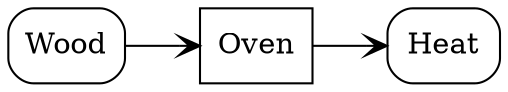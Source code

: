# Generated with Dreitafel
# https://github.com/mknecht/dreitafel

digraph "My first diagram" {

# horizontal layout
rankdir=LR;
splines=ortho;
nodesep=0.8;
arrowhead=vee;

# Actors
"Oven"[shape=box];

# Storages
"Wood"[shape=box,style=rounded];
"Heat"[shape=box,style=rounded];

# Accesses & Channels
"Wood" -> "Oven" [arrowhead=vee];
"Oven" -> "Heat"  [arrowhead=vee];
} // end digraph

